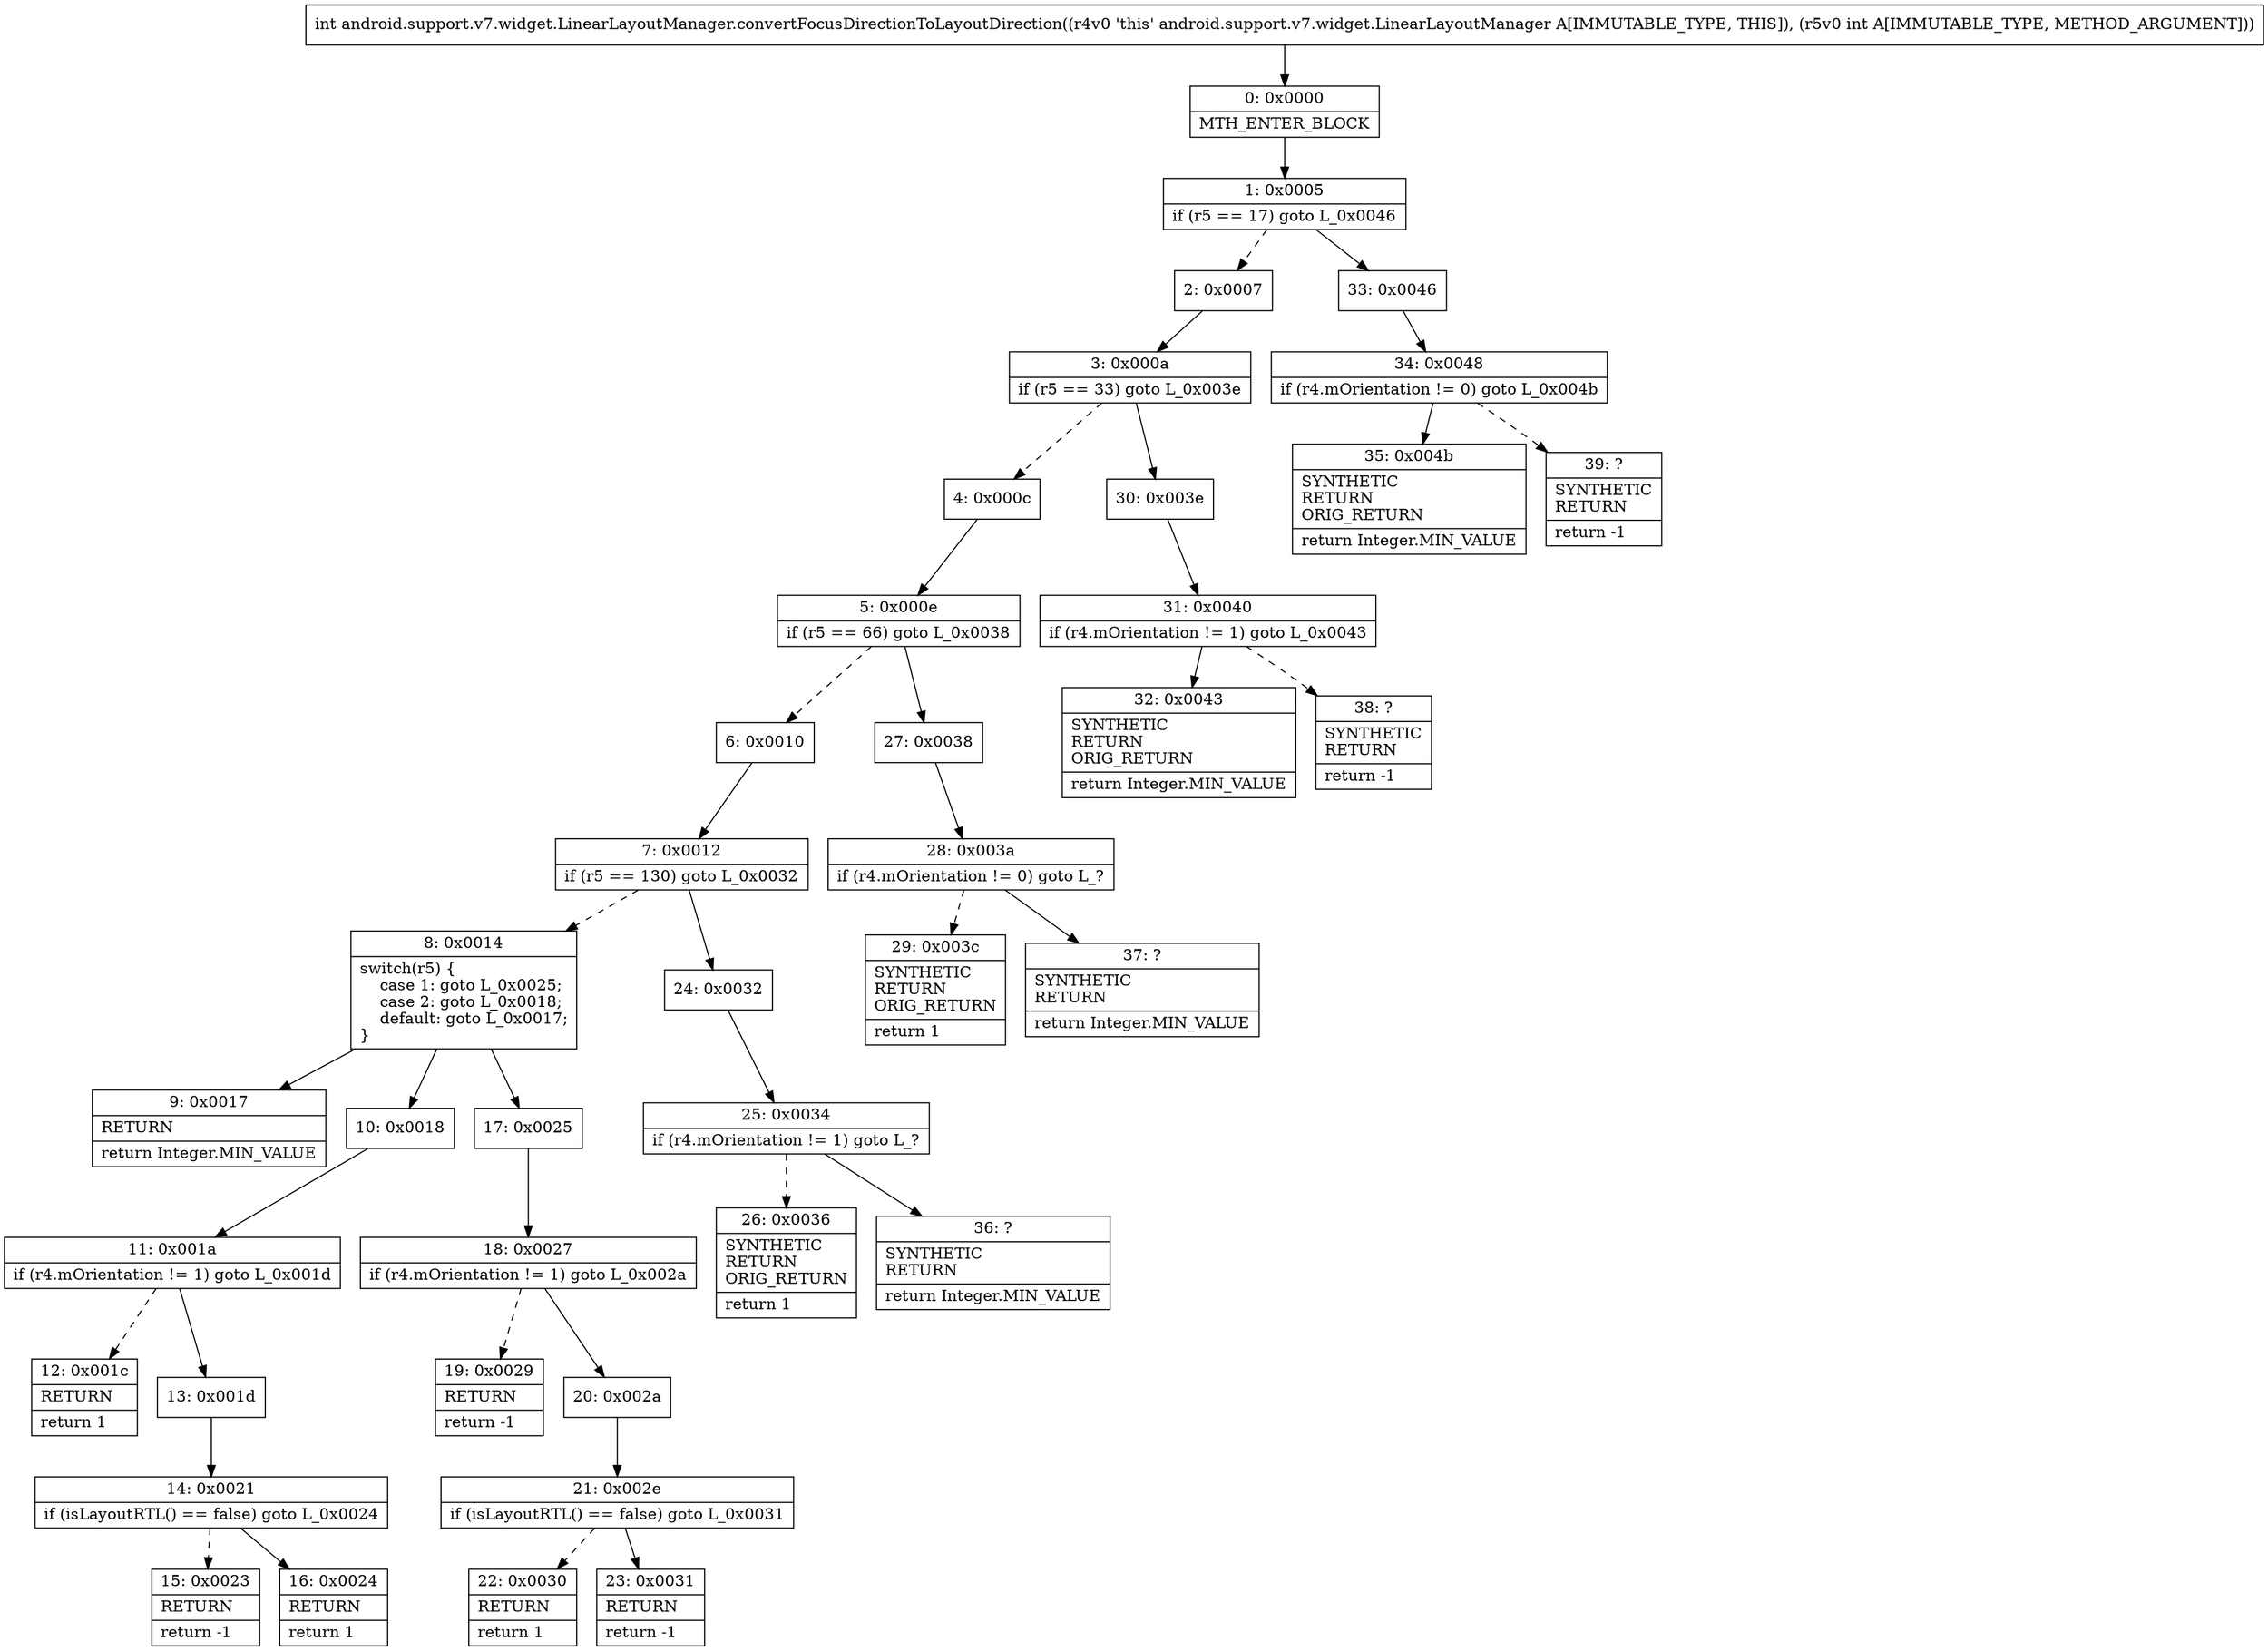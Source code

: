 digraph "CFG forandroid.support.v7.widget.LinearLayoutManager.convertFocusDirectionToLayoutDirection(I)I" {
Node_0 [shape=record,label="{0\:\ 0x0000|MTH_ENTER_BLOCK\l}"];
Node_1 [shape=record,label="{1\:\ 0x0005|if (r5 == 17) goto L_0x0046\l}"];
Node_2 [shape=record,label="{2\:\ 0x0007}"];
Node_3 [shape=record,label="{3\:\ 0x000a|if (r5 == 33) goto L_0x003e\l}"];
Node_4 [shape=record,label="{4\:\ 0x000c}"];
Node_5 [shape=record,label="{5\:\ 0x000e|if (r5 == 66) goto L_0x0038\l}"];
Node_6 [shape=record,label="{6\:\ 0x0010}"];
Node_7 [shape=record,label="{7\:\ 0x0012|if (r5 == 130) goto L_0x0032\l}"];
Node_8 [shape=record,label="{8\:\ 0x0014|switch(r5) \{\l    case 1: goto L_0x0025;\l    case 2: goto L_0x0018;\l    default: goto L_0x0017;\l\}\l}"];
Node_9 [shape=record,label="{9\:\ 0x0017|RETURN\l|return Integer.MIN_VALUE\l}"];
Node_10 [shape=record,label="{10\:\ 0x0018}"];
Node_11 [shape=record,label="{11\:\ 0x001a|if (r4.mOrientation != 1) goto L_0x001d\l}"];
Node_12 [shape=record,label="{12\:\ 0x001c|RETURN\l|return 1\l}"];
Node_13 [shape=record,label="{13\:\ 0x001d}"];
Node_14 [shape=record,label="{14\:\ 0x0021|if (isLayoutRTL() == false) goto L_0x0024\l}"];
Node_15 [shape=record,label="{15\:\ 0x0023|RETURN\l|return \-1\l}"];
Node_16 [shape=record,label="{16\:\ 0x0024|RETURN\l|return 1\l}"];
Node_17 [shape=record,label="{17\:\ 0x0025}"];
Node_18 [shape=record,label="{18\:\ 0x0027|if (r4.mOrientation != 1) goto L_0x002a\l}"];
Node_19 [shape=record,label="{19\:\ 0x0029|RETURN\l|return \-1\l}"];
Node_20 [shape=record,label="{20\:\ 0x002a}"];
Node_21 [shape=record,label="{21\:\ 0x002e|if (isLayoutRTL() == false) goto L_0x0031\l}"];
Node_22 [shape=record,label="{22\:\ 0x0030|RETURN\l|return 1\l}"];
Node_23 [shape=record,label="{23\:\ 0x0031|RETURN\l|return \-1\l}"];
Node_24 [shape=record,label="{24\:\ 0x0032}"];
Node_25 [shape=record,label="{25\:\ 0x0034|if (r4.mOrientation != 1) goto L_?\l}"];
Node_26 [shape=record,label="{26\:\ 0x0036|SYNTHETIC\lRETURN\lORIG_RETURN\l|return 1\l}"];
Node_27 [shape=record,label="{27\:\ 0x0038}"];
Node_28 [shape=record,label="{28\:\ 0x003a|if (r4.mOrientation != 0) goto L_?\l}"];
Node_29 [shape=record,label="{29\:\ 0x003c|SYNTHETIC\lRETURN\lORIG_RETURN\l|return 1\l}"];
Node_30 [shape=record,label="{30\:\ 0x003e}"];
Node_31 [shape=record,label="{31\:\ 0x0040|if (r4.mOrientation != 1) goto L_0x0043\l}"];
Node_32 [shape=record,label="{32\:\ 0x0043|SYNTHETIC\lRETURN\lORIG_RETURN\l|return Integer.MIN_VALUE\l}"];
Node_33 [shape=record,label="{33\:\ 0x0046}"];
Node_34 [shape=record,label="{34\:\ 0x0048|if (r4.mOrientation != 0) goto L_0x004b\l}"];
Node_35 [shape=record,label="{35\:\ 0x004b|SYNTHETIC\lRETURN\lORIG_RETURN\l|return Integer.MIN_VALUE\l}"];
Node_36 [shape=record,label="{36\:\ ?|SYNTHETIC\lRETURN\l|return Integer.MIN_VALUE\l}"];
Node_37 [shape=record,label="{37\:\ ?|SYNTHETIC\lRETURN\l|return Integer.MIN_VALUE\l}"];
Node_38 [shape=record,label="{38\:\ ?|SYNTHETIC\lRETURN\l|return \-1\l}"];
Node_39 [shape=record,label="{39\:\ ?|SYNTHETIC\lRETURN\l|return \-1\l}"];
MethodNode[shape=record,label="{int android.support.v7.widget.LinearLayoutManager.convertFocusDirectionToLayoutDirection((r4v0 'this' android.support.v7.widget.LinearLayoutManager A[IMMUTABLE_TYPE, THIS]), (r5v0 int A[IMMUTABLE_TYPE, METHOD_ARGUMENT])) }"];
MethodNode -> Node_0;
Node_0 -> Node_1;
Node_1 -> Node_2[style=dashed];
Node_1 -> Node_33;
Node_2 -> Node_3;
Node_3 -> Node_4[style=dashed];
Node_3 -> Node_30;
Node_4 -> Node_5;
Node_5 -> Node_6[style=dashed];
Node_5 -> Node_27;
Node_6 -> Node_7;
Node_7 -> Node_8[style=dashed];
Node_7 -> Node_24;
Node_8 -> Node_9;
Node_8 -> Node_10;
Node_8 -> Node_17;
Node_10 -> Node_11;
Node_11 -> Node_12[style=dashed];
Node_11 -> Node_13;
Node_13 -> Node_14;
Node_14 -> Node_15[style=dashed];
Node_14 -> Node_16;
Node_17 -> Node_18;
Node_18 -> Node_19[style=dashed];
Node_18 -> Node_20;
Node_20 -> Node_21;
Node_21 -> Node_22[style=dashed];
Node_21 -> Node_23;
Node_24 -> Node_25;
Node_25 -> Node_26[style=dashed];
Node_25 -> Node_36;
Node_27 -> Node_28;
Node_28 -> Node_29[style=dashed];
Node_28 -> Node_37;
Node_30 -> Node_31;
Node_31 -> Node_32;
Node_31 -> Node_38[style=dashed];
Node_33 -> Node_34;
Node_34 -> Node_35;
Node_34 -> Node_39[style=dashed];
}

